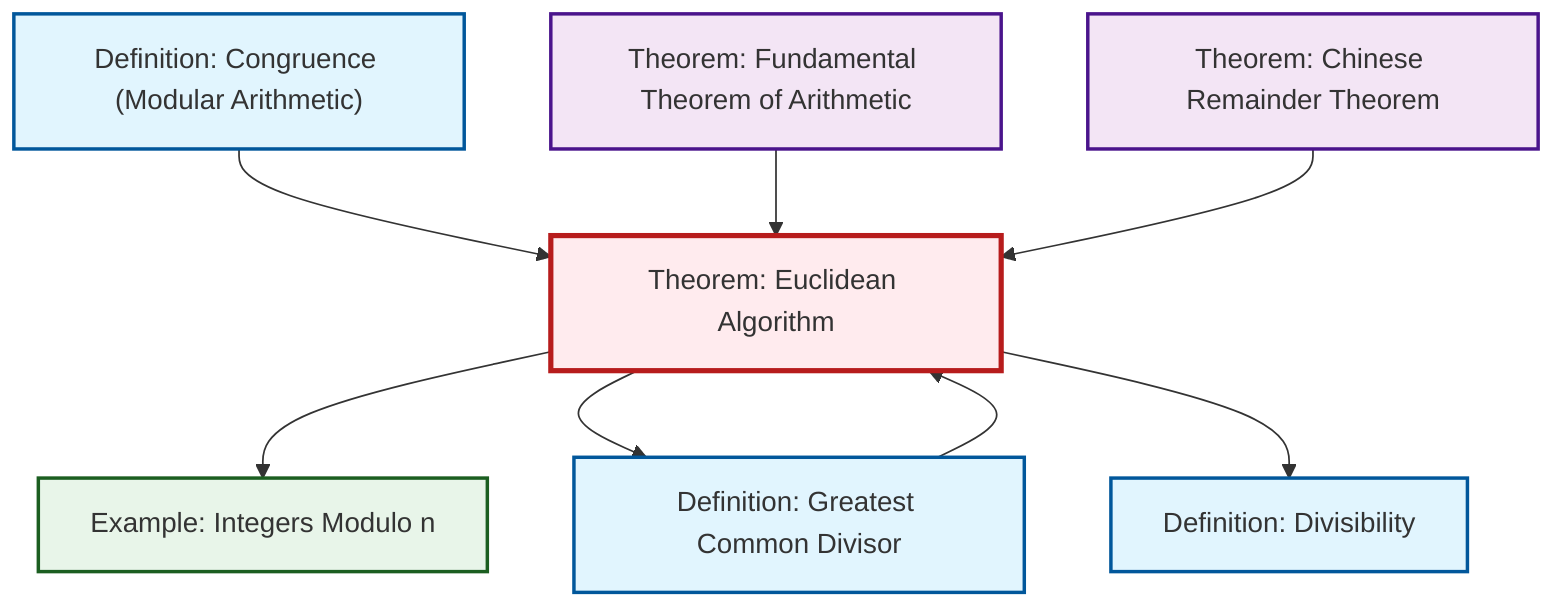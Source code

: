 graph TD
    classDef definition fill:#e1f5fe,stroke:#01579b,stroke-width:2px
    classDef theorem fill:#f3e5f5,stroke:#4a148c,stroke-width:2px
    classDef axiom fill:#fff3e0,stroke:#e65100,stroke-width:2px
    classDef example fill:#e8f5e9,stroke:#1b5e20,stroke-width:2px
    classDef current fill:#ffebee,stroke:#b71c1c,stroke-width:3px
    thm-fundamental-arithmetic["Theorem: Fundamental Theorem of Arithmetic"]:::theorem
    def-gcd["Definition: Greatest Common Divisor"]:::definition
    def-congruence["Definition: Congruence (Modular Arithmetic)"]:::definition
    thm-chinese-remainder["Theorem: Chinese Remainder Theorem"]:::theorem
    ex-quotient-integers-mod-n["Example: Integers Modulo n"]:::example
    def-divisibility["Definition: Divisibility"]:::definition
    thm-euclidean-algorithm["Theorem: Euclidean Algorithm"]:::theorem
    thm-euclidean-algorithm --> ex-quotient-integers-mod-n
    thm-euclidean-algorithm --> def-gcd
    def-gcd --> thm-euclidean-algorithm
    thm-euclidean-algorithm --> def-divisibility
    def-congruence --> thm-euclidean-algorithm
    thm-fundamental-arithmetic --> thm-euclidean-algorithm
    thm-chinese-remainder --> thm-euclidean-algorithm
    class thm-euclidean-algorithm current